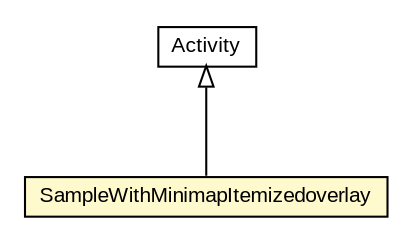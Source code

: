 #!/usr/local/bin/dot
#
# Class diagram 
# Generated by UMLGraph version R5_6-24-gf6e263 (http://www.umlgraph.org/)
#

digraph G {
	edge [fontname="arial",fontsize=10,labelfontname="arial",labelfontsize=10];
	node [fontname="arial",fontsize=10,shape=plaintext];
	nodesep=0.25;
	ranksep=0.5;
	// org.osmdroid.samples.SampleWithMinimapItemizedoverlay
	c6761 [label=<<table title="org.osmdroid.samples.SampleWithMinimapItemizedoverlay" border="0" cellborder="1" cellspacing="0" cellpadding="2" port="p" bgcolor="lemonChiffon" href="./SampleWithMinimapItemizedoverlay.html">
		<tr><td><table border="0" cellspacing="0" cellpadding="1">
<tr><td align="center" balign="center"> SampleWithMinimapItemizedoverlay </td></tr>
		</table></td></tr>
		</table>>, URL="./SampleWithMinimapItemizedoverlay.html", fontname="arial", fontcolor="black", fontsize=10.0];
	//org.osmdroid.samples.SampleWithMinimapItemizedoverlay extends Activity
	c6767:p -> c6761:p [dir=back,arrowtail=empty];
	// Activity
	c6767[label=<<table title="Activity" border="0" cellborder="1" cellspacing="0" cellpadding="2" port="p" href="http://java.sun.com/j2se/1.4.2/docs/api//Activity.html">
		<tr><td><table border="0" cellspacing="0" cellpadding="1">
<tr><td align="center" balign="center"> Activity </td></tr>
		</table></td></tr>
		</table>>, fontname="arial", fontcolor="black", fontsize=10.0];
}

